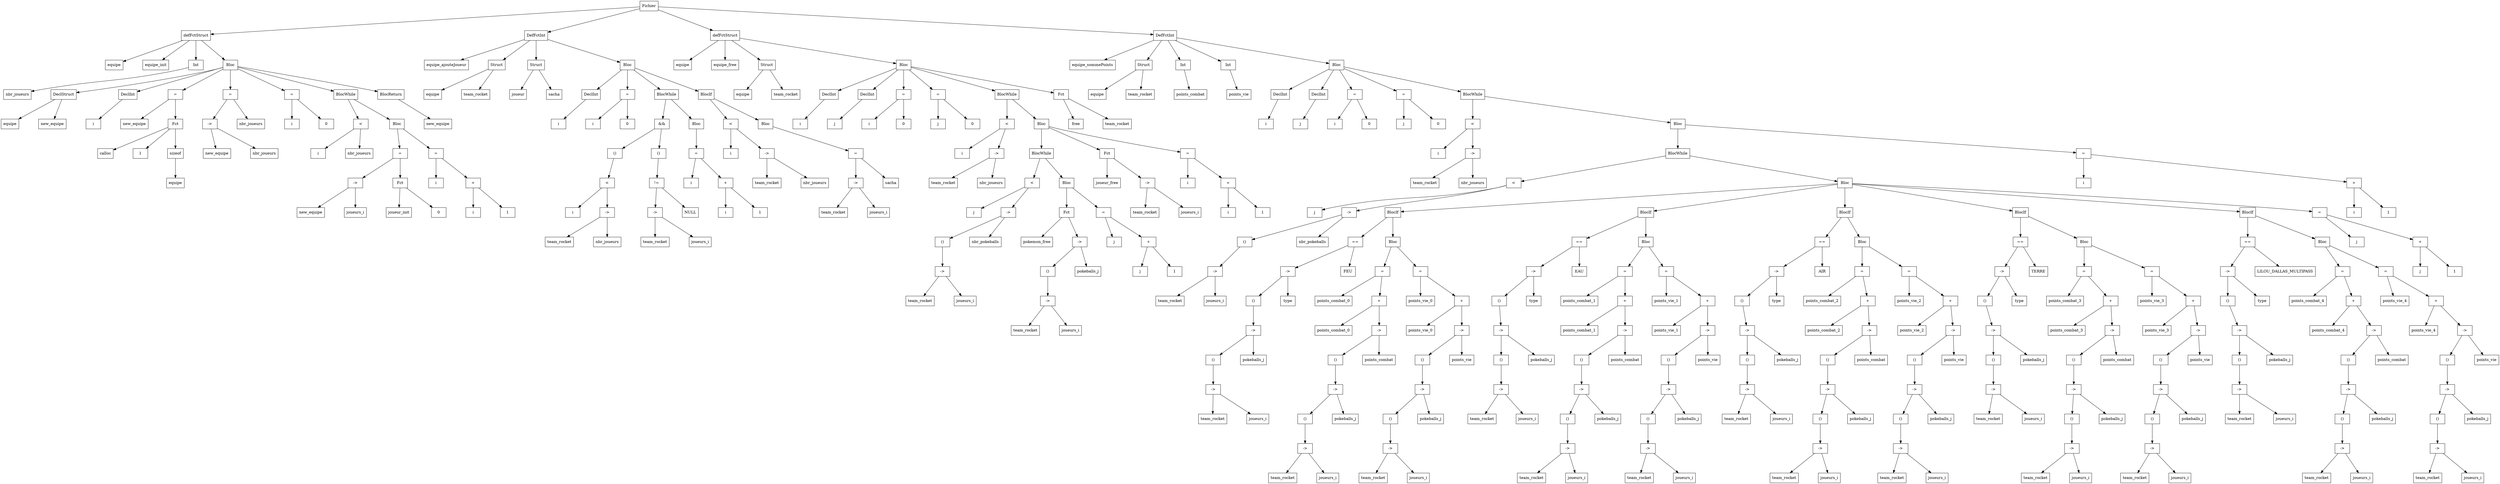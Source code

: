 digraph "ast"{

	nodesep=1;
	ranksep=1;

	N0 [label="Fichier", shape="box"];
	N1 [label="defFctStruct", shape="box"];
	N2 [label="equipe", shape="box"];
	N3 [label="equipe_init", shape="box"];
	N4 [label="Int", shape="box"];
	N5 [label="nbr_joueurs", shape="box"];
	N6 [label="Bloc", shape="box"];
	N7 [label="DeclStruct", shape="box"];
	N8 [label="equipe", shape="box"];
	N9 [label="new_equipe", shape="box"];
	N10 [label="DeclInt", shape="box"];
	N11 [label="i", shape="box"];
	N12 [label="=", shape="box"];
	N13 [label="new_equipe", shape="box"];
	N14 [label="Fct", shape="box"];
	N15 [label="calloc", shape="box"];
	N16 [label="1", shape="box"];
	N17 [label="sizeof", shape="box"];
	N18 [label="equipe", shape="box"];
	N19 [label="=", shape="box"];
	N20 [label="->", shape="box"];
	N21 [label="new_equipe", shape="box"];
	N22 [label="nbr_joueurs", shape="box"];
	N23 [label="nbr_joueurs", shape="box"];
	N24 [label="=", shape="box"];
	N25 [label="i", shape="box"];
	N26 [label="0", shape="box"];
	N27 [label="BlocWhile", shape="box"];
	N28 [label="<", shape="box"];
	N29 [label="i", shape="box"];
	N30 [label="nbr_joueurs", shape="box"];
	N31 [label="Bloc", shape="box"];
	N32 [label="=", shape="box"];
	N33 [label="->", shape="box"];
	N34 [label="new_equipe", shape="box"];
	N35 [label="joueurs_i", shape="box"];
	N36 [label="Fct", shape="box"];
	N37 [label="joueur_init", shape="box"];
	N38 [label="0", shape="box"];
	N39 [label="=", shape="box"];
	N40 [label="i", shape="box"];
	N41 [label="+", shape="box"];
	N42 [label="i", shape="box"];
	N43 [label="1", shape="box"];
	N44 [label="BlocReturn", shape="box"];
	N45 [label="new_equipe", shape="box"];
	N46 [label="DefFctInt", shape="box"];
	N47 [label="equipe_ajouteJoueur", shape="box"];
	N48 [label="Struct", shape="box"];
	N49 [label="equipe", shape="box"];
	N50 [label="team_rocket", shape="box"];
	N51 [label="Struct", shape="box"];
	N52 [label="joueur", shape="box"];
	N53 [label="sacha", shape="box"];
	N54 [label="Bloc", shape="box"];
	N55 [label="DeclInt", shape="box"];
	N56 [label="i", shape="box"];
	N57 [label="=", shape="box"];
	N58 [label="i", shape="box"];
	N59 [label="0", shape="box"];
	N60 [label="BlocWhile", shape="box"];
	N61 [label="&&", shape="box"];
	N62 [label="()", shape="box"];
	N63 [label="<", shape="box"];
	N64 [label="i", shape="box"];
	N65 [label="->", shape="box"];
	N66 [label="team_rocket", shape="box"];
	N67 [label="nbr_joueurs", shape="box"];
	N68 [label="()", shape="box"];
	N69 [label="!=", shape="box"];
	N70 [label="->", shape="box"];
	N71 [label="team_rocket", shape="box"];
	N72 [label="joueurs_i", shape="box"];
	N73 [label="NULL", shape="box"];
	N74 [label="Bloc", shape="box"];
	N75 [label="=", shape="box"];
	N76 [label="i", shape="box"];
	N77 [label="+", shape="box"];
	N78 [label="i", shape="box"];
	N79 [label="1", shape="box"];
	N80 [label="BlocIf", shape="box"];
	N81 [label="<", shape="box"];
	N82 [label="i", shape="box"];
	N83 [label="->", shape="box"];
	N84 [label="team_rocket", shape="box"];
	N85 [label="nbr_joueurs", shape="box"];
	N86 [label="Bloc", shape="box"];
	N87 [label="=", shape="box"];
	N88 [label="->", shape="box"];
	N89 [label="team_rocket", shape="box"];
	N90 [label="joueurs_i", shape="box"];
	N91 [label="sacha", shape="box"];
	N92 [label="defFctStruct", shape="box"];
	N93 [label="equipe", shape="box"];
	N94 [label="equipe_free", shape="box"];
	N95 [label="Struct", shape="box"];
	N96 [label="equipe", shape="box"];
	N97 [label="team_rocket", shape="box"];
	N98 [label="Bloc", shape="box"];
	N99 [label="DeclInt", shape="box"];
	N100 [label="i", shape="box"];
	N101 [label="DeclInt", shape="box"];
	N102 [label="j", shape="box"];
	N103 [label="=", shape="box"];
	N104 [label="i", shape="box"];
	N105 [label="0", shape="box"];
	N106 [label="=", shape="box"];
	N107 [label="j", shape="box"];
	N108 [label="0", shape="box"];
	N109 [label="BlocWhile", shape="box"];
	N110 [label="<", shape="box"];
	N111 [label="i", shape="box"];
	N112 [label="->", shape="box"];
	N113 [label="team_rocket", shape="box"];
	N114 [label="nbr_joueurs", shape="box"];
	N115 [label="Bloc", shape="box"];
	N116 [label="BlocWhile", shape="box"];
	N117 [label="<", shape="box"];
	N118 [label="j", shape="box"];
	N119 [label="->", shape="box"];
	N120 [label="()", shape="box"];
	N121 [label="->", shape="box"];
	N122 [label="team_rocket", shape="box"];
	N123 [label="joueurs_i", shape="box"];
	N124 [label="nbr_pokeballs", shape="box"];
	N125 [label="Bloc", shape="box"];
	N126 [label="Fct", shape="box"];
	N127 [label="pokemon_free", shape="box"];
	N128 [label="->", shape="box"];
	N129 [label="()", shape="box"];
	N130 [label="->", shape="box"];
	N131 [label="team_rocket", shape="box"];
	N132 [label="joueurs_i", shape="box"];
	N133 [label="pokeballs_j", shape="box"];
	N134 [label="=", shape="box"];
	N135 [label="j", shape="box"];
	N136 [label="+", shape="box"];
	N137 [label="j", shape="box"];
	N138 [label="1", shape="box"];
	N139 [label="Fct", shape="box"];
	N140 [label="joueur_free", shape="box"];
	N141 [label="->", shape="box"];
	N142 [label="team_rocket", shape="box"];
	N143 [label="joueurs_i", shape="box"];
	N144 [label="=", shape="box"];
	N145 [label="i", shape="box"];
	N146 [label="+", shape="box"];
	N147 [label="i", shape="box"];
	N148 [label="1", shape="box"];
	N149 [label="Fct", shape="box"];
	N150 [label="free", shape="box"];
	N151 [label="team_rocket", shape="box"];
	N152 [label="DefFctInt", shape="box"];
	N153 [label="equipe_sommePoints", shape="box"];
	N154 [label="Struct", shape="box"];
	N155 [label="equipe", shape="box"];
	N156 [label="team_rocket", shape="box"];
	N157 [label="Int", shape="box"];
	N158 [label="points_combat", shape="box"];
	N159 [label="Int", shape="box"];
	N160 [label="points_vie", shape="box"];
	N161 [label="Bloc", shape="box"];
	N162 [label="DeclInt", shape="box"];
	N163 [label="i", shape="box"];
	N164 [label="DeclInt", shape="box"];
	N165 [label="j", shape="box"];
	N166 [label="=", shape="box"];
	N167 [label="i", shape="box"];
	N168 [label="0", shape="box"];
	N169 [label="=", shape="box"];
	N170 [label="j", shape="box"];
	N171 [label="0", shape="box"];
	N172 [label="BlocWhile", shape="box"];
	N173 [label="<", shape="box"];
	N174 [label="i", shape="box"];
	N175 [label="->", shape="box"];
	N176 [label="team_rocket", shape="box"];
	N177 [label="nbr_joueurs", shape="box"];
	N178 [label="Bloc", shape="box"];
	N179 [label="BlocWhile", shape="box"];
	N180 [label="<", shape="box"];
	N181 [label="j", shape="box"];
	N182 [label="->", shape="box"];
	N183 [label="()", shape="box"];
	N184 [label="->", shape="box"];
	N185 [label="team_rocket", shape="box"];
	N186 [label="joueurs_i", shape="box"];
	N187 [label="nbr_pokeballs", shape="box"];
	N188 [label="Bloc", shape="box"];
	N189 [label="BlocIf", shape="box"];
	N190 [label="==", shape="box"];
	N191 [label="->", shape="box"];
	N192 [label="()", shape="box"];
	N193 [label="->", shape="box"];
	N194 [label="()", shape="box"];
	N195 [label="->", shape="box"];
	N196 [label="team_rocket", shape="box"];
	N197 [label="joueurs_i", shape="box"];
	N198 [label="pokeballs_j", shape="box"];
	N199 [label="type", shape="box"];
	N200 [label="FEU", shape="box"];
	N201 [label="Bloc", shape="box"];
	N202 [label="=", shape="box"];
	N203 [label="points_combat_0", shape="box"];
	N204 [label="+", shape="box"];
	N205 [label="points_combat_0", shape="box"];
	N206 [label="->", shape="box"];
	N207 [label="()", shape="box"];
	N208 [label="->", shape="box"];
	N209 [label="()", shape="box"];
	N210 [label="->", shape="box"];
	N211 [label="team_rocket", shape="box"];
	N212 [label="joueurs_i", shape="box"];
	N213 [label="pokeballs_j", shape="box"];
	N214 [label="points_combat", shape="box"];
	N215 [label="=", shape="box"];
	N216 [label="points_vie_0", shape="box"];
	N217 [label="+", shape="box"];
	N218 [label="points_vie_0", shape="box"];
	N219 [label="->", shape="box"];
	N220 [label="()", shape="box"];
	N221 [label="->", shape="box"];
	N222 [label="()", shape="box"];
	N223 [label="->", shape="box"];
	N224 [label="team_rocket", shape="box"];
	N225 [label="joueurs_i", shape="box"];
	N226 [label="pokeballs_j", shape="box"];
	N227 [label="points_vie", shape="box"];
	N228 [label="BlocIf", shape="box"];
	N229 [label="==", shape="box"];
	N230 [label="->", shape="box"];
	N231 [label="()", shape="box"];
	N232 [label="->", shape="box"];
	N233 [label="()", shape="box"];
	N234 [label="->", shape="box"];
	N235 [label="team_rocket", shape="box"];
	N236 [label="joueurs_i", shape="box"];
	N237 [label="pokeballs_j", shape="box"];
	N238 [label="type", shape="box"];
	N239 [label="EAU", shape="box"];
	N240 [label="Bloc", shape="box"];
	N241 [label="=", shape="box"];
	N242 [label="points_combat_1", shape="box"];
	N243 [label="+", shape="box"];
	N244 [label="points_combat_1", shape="box"];
	N245 [label="->", shape="box"];
	N246 [label="()", shape="box"];
	N247 [label="->", shape="box"];
	N248 [label="()", shape="box"];
	N249 [label="->", shape="box"];
	N250 [label="team_rocket", shape="box"];
	N251 [label="joueurs_i", shape="box"];
	N252 [label="pokeballs_j", shape="box"];
	N253 [label="points_combat", shape="box"];
	N254 [label="=", shape="box"];
	N255 [label="points_vie_1", shape="box"];
	N256 [label="+", shape="box"];
	N257 [label="points_vie_1", shape="box"];
	N258 [label="->", shape="box"];
	N259 [label="()", shape="box"];
	N260 [label="->", shape="box"];
	N261 [label="()", shape="box"];
	N262 [label="->", shape="box"];
	N263 [label="team_rocket", shape="box"];
	N264 [label="joueurs_i", shape="box"];
	N265 [label="pokeballs_j", shape="box"];
	N266 [label="points_vie", shape="box"];
	N267 [label="BlocIf", shape="box"];
	N268 [label="==", shape="box"];
	N269 [label="->", shape="box"];
	N270 [label="()", shape="box"];
	N271 [label="->", shape="box"];
	N272 [label="()", shape="box"];
	N273 [label="->", shape="box"];
	N274 [label="team_rocket", shape="box"];
	N275 [label="joueurs_i", shape="box"];
	N276 [label="pokeballs_j", shape="box"];
	N277 [label="type", shape="box"];
	N278 [label="AIR", shape="box"];
	N279 [label="Bloc", shape="box"];
	N280 [label="=", shape="box"];
	N281 [label="points_combat_2", shape="box"];
	N282 [label="+", shape="box"];
	N283 [label="points_combat_2", shape="box"];
	N284 [label="->", shape="box"];
	N285 [label="()", shape="box"];
	N286 [label="->", shape="box"];
	N287 [label="()", shape="box"];
	N288 [label="->", shape="box"];
	N289 [label="team_rocket", shape="box"];
	N290 [label="joueurs_i", shape="box"];
	N291 [label="pokeballs_j", shape="box"];
	N292 [label="points_combat", shape="box"];
	N293 [label="=", shape="box"];
	N294 [label="points_vie_2", shape="box"];
	N295 [label="+", shape="box"];
	N296 [label="points_vie_2", shape="box"];
	N297 [label="->", shape="box"];
	N298 [label="()", shape="box"];
	N299 [label="->", shape="box"];
	N300 [label="()", shape="box"];
	N301 [label="->", shape="box"];
	N302 [label="team_rocket", shape="box"];
	N303 [label="joueurs_i", shape="box"];
	N304 [label="pokeballs_j", shape="box"];
	N305 [label="points_vie", shape="box"];
	N306 [label="BlocIf", shape="box"];
	N307 [label="==", shape="box"];
	N308 [label="->", shape="box"];
	N309 [label="()", shape="box"];
	N310 [label="->", shape="box"];
	N311 [label="()", shape="box"];
	N312 [label="->", shape="box"];
	N313 [label="team_rocket", shape="box"];
	N314 [label="joueurs_i", shape="box"];
	N315 [label="pokeballs_j", shape="box"];
	N316 [label="type", shape="box"];
	N317 [label="TERRE", shape="box"];
	N318 [label="Bloc", shape="box"];
	N319 [label="=", shape="box"];
	N320 [label="points_combat_3", shape="box"];
	N321 [label="+", shape="box"];
	N322 [label="points_combat_3", shape="box"];
	N323 [label="->", shape="box"];
	N324 [label="()", shape="box"];
	N325 [label="->", shape="box"];
	N326 [label="()", shape="box"];
	N327 [label="->", shape="box"];
	N328 [label="team_rocket", shape="box"];
	N329 [label="joueurs_i", shape="box"];
	N330 [label="pokeballs_j", shape="box"];
	N331 [label="points_combat", shape="box"];
	N332 [label="=", shape="box"];
	N333 [label="points_vie_3", shape="box"];
	N334 [label="+", shape="box"];
	N335 [label="points_vie_3", shape="box"];
	N336 [label="->", shape="box"];
	N337 [label="()", shape="box"];
	N338 [label="->", shape="box"];
	N339 [label="()", shape="box"];
	N340 [label="->", shape="box"];
	N341 [label="team_rocket", shape="box"];
	N342 [label="joueurs_i", shape="box"];
	N343 [label="pokeballs_j", shape="box"];
	N344 [label="points_vie", shape="box"];
	N345 [label="BlocIf", shape="box"];
	N346 [label="==", shape="box"];
	N347 [label="->", shape="box"];
	N348 [label="()", shape="box"];
	N349 [label="->", shape="box"];
	N350 [label="()", shape="box"];
	N351 [label="->", shape="box"];
	N352 [label="team_rocket", shape="box"];
	N353 [label="joueurs_i", shape="box"];
	N354 [label="pokeballs_j", shape="box"];
	N355 [label="type", shape="box"];
	N356 [label="LILOU_DALLAS_MULTIPASS", shape="box"];
	N357 [label="Bloc", shape="box"];
	N358 [label="=", shape="box"];
	N359 [label="points_combat_4", shape="box"];
	N360 [label="+", shape="box"];
	N361 [label="points_combat_4", shape="box"];
	N362 [label="->", shape="box"];
	N363 [label="()", shape="box"];
	N364 [label="->", shape="box"];
	N365 [label="()", shape="box"];
	N366 [label="->", shape="box"];
	N367 [label="team_rocket", shape="box"];
	N368 [label="joueurs_i", shape="box"];
	N369 [label="pokeballs_j", shape="box"];
	N370 [label="points_combat", shape="box"];
	N371 [label="=", shape="box"];
	N372 [label="points_vie_4", shape="box"];
	N373 [label="+", shape="box"];
	N374 [label="points_vie_4", shape="box"];
	N375 [label="->", shape="box"];
	N376 [label="()", shape="box"];
	N377 [label="->", shape="box"];
	N378 [label="()", shape="box"];
	N379 [label="->", shape="box"];
	N380 [label="team_rocket", shape="box"];
	N381 [label="joueurs_i", shape="box"];
	N382 [label="pokeballs_j", shape="box"];
	N383 [label="points_vie", shape="box"];
	N384 [label="=", shape="box"];
	N385 [label="j", shape="box"];
	N386 [label="+", shape="box"];
	N387 [label="j", shape="box"];
	N388 [label="1", shape="box"];
	N389 [label="=", shape="box"];
	N390 [label="i", shape="box"];
	N391 [label="+", shape="box"];
	N392 [label="i", shape="box"];
	N393 [label="1", shape="box"];

	N1 -> N2; 
	N1 -> N3; 
	N4 -> N5; 
	N1 -> N4; 
	N7 -> N8; 
	N7 -> N9; 
	N6 -> N7; 
	N10 -> N11; 
	N6 -> N10; 
	N12 -> N13; 
	N14 -> N15; 
	N14 -> N16; 
	N17 -> N18; 
	N14 -> N17; 
	N12 -> N14; 
	N6 -> N12; 
	N20 -> N21; 
	N20 -> N22; 
	N19 -> N20; 
	N19 -> N23; 
	N6 -> N19; 
	N24 -> N25; 
	N24 -> N26; 
	N6 -> N24; 
	N28 -> N29; 
	N28 -> N30; 
	N27 -> N28; 
	N33 -> N34; 
	N33 -> N35; 
	N32 -> N33; 
	N36 -> N37; 
	N36 -> N38; 
	N32 -> N36; 
	N31 -> N32; 
	N39 -> N40; 
	N41 -> N42; 
	N41 -> N43; 
	N39 -> N41; 
	N31 -> N39; 
	N27 -> N31; 
	N6 -> N27; 
	N44 -> N45; 
	N6 -> N44; 
	N1 -> N6; 
	N0 -> N1; 
	N46 -> N47; 
	N48 -> N49; 
	N48 -> N50; 
	N46 -> N48; 
	N51 -> N52; 
	N51 -> N53; 
	N46 -> N51; 
	N55 -> N56; 
	N54 -> N55; 
	N57 -> N58; 
	N57 -> N59; 
	N54 -> N57; 
	N63 -> N64; 
	N65 -> N66; 
	N65 -> N67; 
	N63 -> N65; 
	N62 -> N63; 
	N61 -> N62; 
	N70 -> N71; 
	N70 -> N72; 
	N69 -> N70; 
	N69 -> N73; 
	N68 -> N69; 
	N61 -> N68; 
	N60 -> N61; 
	N75 -> N76; 
	N77 -> N78; 
	N77 -> N79; 
	N75 -> N77; 
	N74 -> N75; 
	N60 -> N74; 
	N54 -> N60; 
	N81 -> N82; 
	N83 -> N84; 
	N83 -> N85; 
	N81 -> N83; 
	N80 -> N81; 
	N88 -> N89; 
	N88 -> N90; 
	N87 -> N88; 
	N87 -> N91; 
	N86 -> N87; 
	N80 -> N86; 
	N54 -> N80; 
	N46 -> N54; 
	N0 -> N46; 
	N92 -> N93; 
	N92 -> N94; 
	N95 -> N96; 
	N95 -> N97; 
	N92 -> N95; 
	N99 -> N100; 
	N98 -> N99; 
	N101 -> N102; 
	N98 -> N101; 
	N103 -> N104; 
	N103 -> N105; 
	N98 -> N103; 
	N106 -> N107; 
	N106 -> N108; 
	N98 -> N106; 
	N110 -> N111; 
	N112 -> N113; 
	N112 -> N114; 
	N110 -> N112; 
	N109 -> N110; 
	N117 -> N118; 
	N121 -> N122; 
	N121 -> N123; 
	N120 -> N121; 
	N119 -> N120; 
	N119 -> N124; 
	N117 -> N119; 
	N116 -> N117; 
	N126 -> N127; 
	N130 -> N131; 
	N130 -> N132; 
	N129 -> N130; 
	N128 -> N129; 
	N128 -> N133; 
	N126 -> N128; 
	N125 -> N126; 
	N134 -> N135; 
	N136 -> N137; 
	N136 -> N138; 
	N134 -> N136; 
	N125 -> N134; 
	N116 -> N125; 
	N115 -> N116; 
	N139 -> N140; 
	N141 -> N142; 
	N141 -> N143; 
	N139 -> N141; 
	N115 -> N139; 
	N144 -> N145; 
	N146 -> N147; 
	N146 -> N148; 
	N144 -> N146; 
	N115 -> N144; 
	N109 -> N115; 
	N98 -> N109; 
	N149 -> N150; 
	N149 -> N151; 
	N98 -> N149; 
	N92 -> N98; 
	N0 -> N92; 
	N152 -> N153; 
	N154 -> N155; 
	N154 -> N156; 
	N152 -> N154; 
	N157 -> N158; 
	N152 -> N157; 
	N159 -> N160; 
	N152 -> N159; 
	N162 -> N163; 
	N161 -> N162; 
	N164 -> N165; 
	N161 -> N164; 
	N166 -> N167; 
	N166 -> N168; 
	N161 -> N166; 
	N169 -> N170; 
	N169 -> N171; 
	N161 -> N169; 
	N173 -> N174; 
	N175 -> N176; 
	N175 -> N177; 
	N173 -> N175; 
	N172 -> N173; 
	N180 -> N181; 
	N184 -> N185; 
	N184 -> N186; 
	N183 -> N184; 
	N182 -> N183; 
	N182 -> N187; 
	N180 -> N182; 
	N179 -> N180; 
	N195 -> N196; 
	N195 -> N197; 
	N194 -> N195; 
	N193 -> N194; 
	N193 -> N198; 
	N192 -> N193; 
	N191 -> N192; 
	N191 -> N199; 
	N190 -> N191; 
	N190 -> N200; 
	N189 -> N190; 
	N202 -> N203; 
	N204 -> N205; 
	N210 -> N211; 
	N210 -> N212; 
	N209 -> N210; 
	N208 -> N209; 
	N208 -> N213; 
	N207 -> N208; 
	N206 -> N207; 
	N206 -> N214; 
	N204 -> N206; 
	N202 -> N204; 
	N201 -> N202; 
	N215 -> N216; 
	N217 -> N218; 
	N223 -> N224; 
	N223 -> N225; 
	N222 -> N223; 
	N221 -> N222; 
	N221 -> N226; 
	N220 -> N221; 
	N219 -> N220; 
	N219 -> N227; 
	N217 -> N219; 
	N215 -> N217; 
	N201 -> N215; 
	N189 -> N201; 
	N188 -> N189; 
	N234 -> N235; 
	N234 -> N236; 
	N233 -> N234; 
	N232 -> N233; 
	N232 -> N237; 
	N231 -> N232; 
	N230 -> N231; 
	N230 -> N238; 
	N229 -> N230; 
	N229 -> N239; 
	N228 -> N229; 
	N241 -> N242; 
	N243 -> N244; 
	N249 -> N250; 
	N249 -> N251; 
	N248 -> N249; 
	N247 -> N248; 
	N247 -> N252; 
	N246 -> N247; 
	N245 -> N246; 
	N245 -> N253; 
	N243 -> N245; 
	N241 -> N243; 
	N240 -> N241; 
	N254 -> N255; 
	N256 -> N257; 
	N262 -> N263; 
	N262 -> N264; 
	N261 -> N262; 
	N260 -> N261; 
	N260 -> N265; 
	N259 -> N260; 
	N258 -> N259; 
	N258 -> N266; 
	N256 -> N258; 
	N254 -> N256; 
	N240 -> N254; 
	N228 -> N240; 
	N188 -> N228; 
	N273 -> N274; 
	N273 -> N275; 
	N272 -> N273; 
	N271 -> N272; 
	N271 -> N276; 
	N270 -> N271; 
	N269 -> N270; 
	N269 -> N277; 
	N268 -> N269; 
	N268 -> N278; 
	N267 -> N268; 
	N280 -> N281; 
	N282 -> N283; 
	N288 -> N289; 
	N288 -> N290; 
	N287 -> N288; 
	N286 -> N287; 
	N286 -> N291; 
	N285 -> N286; 
	N284 -> N285; 
	N284 -> N292; 
	N282 -> N284; 
	N280 -> N282; 
	N279 -> N280; 
	N293 -> N294; 
	N295 -> N296; 
	N301 -> N302; 
	N301 -> N303; 
	N300 -> N301; 
	N299 -> N300; 
	N299 -> N304; 
	N298 -> N299; 
	N297 -> N298; 
	N297 -> N305; 
	N295 -> N297; 
	N293 -> N295; 
	N279 -> N293; 
	N267 -> N279; 
	N188 -> N267; 
	N312 -> N313; 
	N312 -> N314; 
	N311 -> N312; 
	N310 -> N311; 
	N310 -> N315; 
	N309 -> N310; 
	N308 -> N309; 
	N308 -> N316; 
	N307 -> N308; 
	N307 -> N317; 
	N306 -> N307; 
	N319 -> N320; 
	N321 -> N322; 
	N327 -> N328; 
	N327 -> N329; 
	N326 -> N327; 
	N325 -> N326; 
	N325 -> N330; 
	N324 -> N325; 
	N323 -> N324; 
	N323 -> N331; 
	N321 -> N323; 
	N319 -> N321; 
	N318 -> N319; 
	N332 -> N333; 
	N334 -> N335; 
	N340 -> N341; 
	N340 -> N342; 
	N339 -> N340; 
	N338 -> N339; 
	N338 -> N343; 
	N337 -> N338; 
	N336 -> N337; 
	N336 -> N344; 
	N334 -> N336; 
	N332 -> N334; 
	N318 -> N332; 
	N306 -> N318; 
	N188 -> N306; 
	N351 -> N352; 
	N351 -> N353; 
	N350 -> N351; 
	N349 -> N350; 
	N349 -> N354; 
	N348 -> N349; 
	N347 -> N348; 
	N347 -> N355; 
	N346 -> N347; 
	N346 -> N356; 
	N345 -> N346; 
	N358 -> N359; 
	N360 -> N361; 
	N366 -> N367; 
	N366 -> N368; 
	N365 -> N366; 
	N364 -> N365; 
	N364 -> N369; 
	N363 -> N364; 
	N362 -> N363; 
	N362 -> N370; 
	N360 -> N362; 
	N358 -> N360; 
	N357 -> N358; 
	N371 -> N372; 
	N373 -> N374; 
	N379 -> N380; 
	N379 -> N381; 
	N378 -> N379; 
	N377 -> N378; 
	N377 -> N382; 
	N376 -> N377; 
	N375 -> N376; 
	N375 -> N383; 
	N373 -> N375; 
	N371 -> N373; 
	N357 -> N371; 
	N345 -> N357; 
	N188 -> N345; 
	N384 -> N385; 
	N386 -> N387; 
	N386 -> N388; 
	N384 -> N386; 
	N188 -> N384; 
	N179 -> N188; 
	N178 -> N179; 
	N389 -> N390; 
	N391 -> N392; 
	N391 -> N393; 
	N389 -> N391; 
	N178 -> N389; 
	N172 -> N178; 
	N161 -> N172; 
	N152 -> N161; 
	N0 -> N152; 
}
